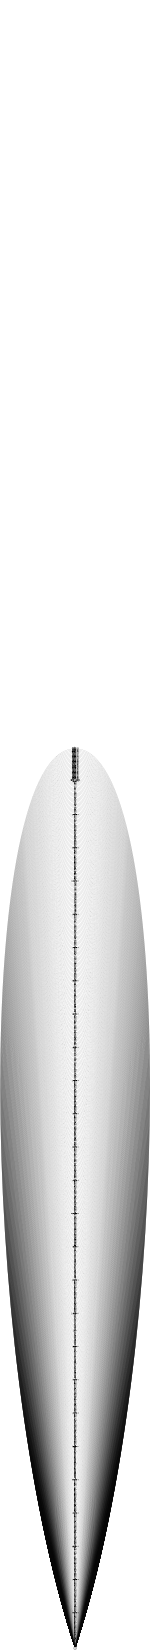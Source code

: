 digraph FST {
rankdir = LR;
size = "8.5,11";
label = "";
center = 1;
orientation = Portrait;
ranksep = "0.4";
nodesep = "0.25";
0 [label = "0", shape = doublecircle, style = bold, fontsize = 14]
	0 -> 0 [label = "a:a", fontsize = 14];
	0 -> 0 [label = "a:b/1", fontsize = 14];
	0 -> 0 [label = "a:c/1", fontsize = 14];
	0 -> 0 [label = "a:d/1", fontsize = 14];
	0 -> 0 [label = "a:e/1", fontsize = 14];
	0 -> 0 [label = "a:f/1", fontsize = 14];
	0 -> 0 [label = "a:g/1", fontsize = 14];
	0 -> 0 [label = "a:h/1", fontsize = 14];
	0 -> 0 [label = "a:i/1", fontsize = 14];
	0 -> 0 [label = "a:j/1", fontsize = 14];
	0 -> 0 [label = "a:k/1", fontsize = 14];
	0 -> 0 [label = "a:l/1", fontsize = 14];
	0 -> 0 [label = "a:m/1", fontsize = 14];
	0 -> 0 [label = "a:n/1", fontsize = 14];
	0 -> 0 [label = "a:o/1", fontsize = 14];
	0 -> 0 [label = "a:p/1", fontsize = 14];
	0 -> 0 [label = "a:q/1", fontsize = 14];
	0 -> 0 [label = "a:r/1", fontsize = 14];
	0 -> 0 [label = "a:s/1", fontsize = 14];
	0 -> 0 [label = "a:t/1", fontsize = 14];
	0 -> 0 [label = "a:u/1", fontsize = 14];
	0 -> 0 [label = "a:v/1", fontsize = 14];
	0 -> 0 [label = "a:w/1", fontsize = 14];
	0 -> 0 [label = "a:x/1", fontsize = 14];
	0 -> 0 [label = "a:y/1", fontsize = 14];
	0 -> 0 [label = "a:z/1", fontsize = 14];
	0 -> 0 [label = "a:<epsilon>/1", fontsize = 14];
	0 -> 0 [label = "b:b", fontsize = 14];
	0 -> 0 [label = "b:a/1", fontsize = 14];
	0 -> 0 [label = "b:c/1", fontsize = 14];
	0 -> 0 [label = "b:d/1", fontsize = 14];
	0 -> 0 [label = "b:e/1", fontsize = 14];
	0 -> 0 [label = "b:f/1", fontsize = 14];
	0 -> 0 [label = "b:g/1", fontsize = 14];
	0 -> 0 [label = "b:h/1", fontsize = 14];
	0 -> 0 [label = "b:i/1", fontsize = 14];
	0 -> 0 [label = "b:j/1", fontsize = 14];
	0 -> 0 [label = "b:k/1", fontsize = 14];
	0 -> 0 [label = "b:l/1", fontsize = 14];
	0 -> 0 [label = "b:m/1", fontsize = 14];
	0 -> 0 [label = "b:n/1", fontsize = 14];
	0 -> 0 [label = "b:o/1", fontsize = 14];
	0 -> 0 [label = "b:p/1", fontsize = 14];
	0 -> 0 [label = "b:q/1", fontsize = 14];
	0 -> 0 [label = "b:r/1", fontsize = 14];
	0 -> 0 [label = "b:s/1", fontsize = 14];
	0 -> 0 [label = "b:t/1", fontsize = 14];
	0 -> 0 [label = "b:u/1", fontsize = 14];
	0 -> 0 [label = "b:v/1", fontsize = 14];
	0 -> 0 [label = "b:w/1", fontsize = 14];
	0 -> 0 [label = "b:x/1", fontsize = 14];
	0 -> 0 [label = "b:y/1", fontsize = 14];
	0 -> 0 [label = "b:z/1", fontsize = 14];
	0 -> 0 [label = "b:<epsilon>/1", fontsize = 14];
	0 -> 0 [label = "c:c", fontsize = 14];
	0 -> 0 [label = "c:a/1", fontsize = 14];
	0 -> 0 [label = "c:b/1", fontsize = 14];
	0 -> 0 [label = "c:d/1", fontsize = 14];
	0 -> 0 [label = "c:e/1", fontsize = 14];
	0 -> 0 [label = "c:f/1", fontsize = 14];
	0 -> 0 [label = "c:g/1", fontsize = 14];
	0 -> 0 [label = "c:h/1", fontsize = 14];
	0 -> 0 [label = "c:i/1", fontsize = 14];
	0 -> 0 [label = "c:j/1", fontsize = 14];
	0 -> 0 [label = "c:k/1", fontsize = 14];
	0 -> 0 [label = "c:l/1", fontsize = 14];
	0 -> 0 [label = "c:m/1", fontsize = 14];
	0 -> 0 [label = "c:n/1", fontsize = 14];
	0 -> 0 [label = "c:o/1", fontsize = 14];
	0 -> 0 [label = "c:p/1", fontsize = 14];
	0 -> 0 [label = "c:q/1", fontsize = 14];
	0 -> 0 [label = "c:r/1", fontsize = 14];
	0 -> 0 [label = "c:s/1", fontsize = 14];
	0 -> 0 [label = "c:t/1", fontsize = 14];
	0 -> 0 [label = "c:u/1", fontsize = 14];
	0 -> 0 [label = "c:v/1", fontsize = 14];
	0 -> 0 [label = "c:w/1", fontsize = 14];
	0 -> 0 [label = "c:x/1", fontsize = 14];
	0 -> 0 [label = "c:y/1", fontsize = 14];
	0 -> 0 [label = "c:z/1", fontsize = 14];
	0 -> 0 [label = "c:<epsilon>/1", fontsize = 14];
	0 -> 0 [label = "d:d", fontsize = 14];
	0 -> 0 [label = "d:a/1", fontsize = 14];
	0 -> 0 [label = "d:b/1", fontsize = 14];
	0 -> 0 [label = "d:c/1", fontsize = 14];
	0 -> 0 [label = "d:e/1", fontsize = 14];
	0 -> 0 [label = "d:f/1", fontsize = 14];
	0 -> 0 [label = "d:g/1", fontsize = 14];
	0 -> 0 [label = "d:h/1", fontsize = 14];
	0 -> 0 [label = "d:i/1", fontsize = 14];
	0 -> 0 [label = "d:j/1", fontsize = 14];
	0 -> 0 [label = "d:k/1", fontsize = 14];
	0 -> 0 [label = "d:l/1", fontsize = 14];
	0 -> 0 [label = "d:m/1", fontsize = 14];
	0 -> 0 [label = "d:n/1", fontsize = 14];
	0 -> 0 [label = "d:o/1", fontsize = 14];
	0 -> 0 [label = "d:p/1", fontsize = 14];
	0 -> 0 [label = "d:q/1", fontsize = 14];
	0 -> 0 [label = "d:r/1", fontsize = 14];
	0 -> 0 [label = "d:s/1", fontsize = 14];
	0 -> 0 [label = "d:t/1", fontsize = 14];
	0 -> 0 [label = "d:u/1", fontsize = 14];
	0 -> 0 [label = "d:v/1", fontsize = 14];
	0 -> 0 [label = "d:w/1", fontsize = 14];
	0 -> 0 [label = "d:x/1", fontsize = 14];
	0 -> 0 [label = "d:y/1", fontsize = 14];
	0 -> 0 [label = "d:z/1", fontsize = 14];
	0 -> 0 [label = "d:<epsilon>/1", fontsize = 14];
	0 -> 0 [label = "e:e", fontsize = 14];
	0 -> 0 [label = "e:a/1", fontsize = 14];
	0 -> 0 [label = "e:b/1", fontsize = 14];
	0 -> 0 [label = "e:c/1", fontsize = 14];
	0 -> 0 [label = "e:d/1", fontsize = 14];
	0 -> 0 [label = "e:f/1", fontsize = 14];
	0 -> 0 [label = "e:g/1", fontsize = 14];
	0 -> 0 [label = "e:h/1", fontsize = 14];
	0 -> 0 [label = "e:i/1", fontsize = 14];
	0 -> 0 [label = "e:j/1", fontsize = 14];
	0 -> 0 [label = "e:k/1", fontsize = 14];
	0 -> 0 [label = "e:l/1", fontsize = 14];
	0 -> 0 [label = "e:m/1", fontsize = 14];
	0 -> 0 [label = "e:n/1", fontsize = 14];
	0 -> 0 [label = "e:o/1", fontsize = 14];
	0 -> 0 [label = "e:p/1", fontsize = 14];
	0 -> 0 [label = "e:q/1", fontsize = 14];
	0 -> 0 [label = "e:r/1", fontsize = 14];
	0 -> 0 [label = "e:s/1", fontsize = 14];
	0 -> 0 [label = "e:t/1", fontsize = 14];
	0 -> 0 [label = "e:u/1", fontsize = 14];
	0 -> 0 [label = "e:v/1", fontsize = 14];
	0 -> 0 [label = "e:w/1", fontsize = 14];
	0 -> 0 [label = "e:x/1", fontsize = 14];
	0 -> 0 [label = "e:y/1", fontsize = 14];
	0 -> 0 [label = "e:z/1", fontsize = 14];
	0 -> 0 [label = "e:<epsilon>/1", fontsize = 14];
	0 -> 0 [label = "f:f", fontsize = 14];
	0 -> 0 [label = "f:a/1", fontsize = 14];
	0 -> 0 [label = "f:b/1", fontsize = 14];
	0 -> 0 [label = "f:c/1", fontsize = 14];
	0 -> 0 [label = "f:d/1", fontsize = 14];
	0 -> 0 [label = "f:e/1", fontsize = 14];
	0 -> 0 [label = "f:g/1", fontsize = 14];
	0 -> 0 [label = "f:h/1", fontsize = 14];
	0 -> 0 [label = "f:i/1", fontsize = 14];
	0 -> 0 [label = "f:j/1", fontsize = 14];
	0 -> 0 [label = "f:k/1", fontsize = 14];
	0 -> 0 [label = "f:l/1", fontsize = 14];
	0 -> 0 [label = "f:m/1", fontsize = 14];
	0 -> 0 [label = "f:n/1", fontsize = 14];
	0 -> 0 [label = "f:o/1", fontsize = 14];
	0 -> 0 [label = "f:p/1", fontsize = 14];
	0 -> 0 [label = "f:q/1", fontsize = 14];
	0 -> 0 [label = "f:r/1", fontsize = 14];
	0 -> 0 [label = "f:s/1", fontsize = 14];
	0 -> 0 [label = "f:t/1", fontsize = 14];
	0 -> 0 [label = "f:u/1", fontsize = 14];
	0 -> 0 [label = "f:v/1", fontsize = 14];
	0 -> 0 [label = "f:w/1", fontsize = 14];
	0 -> 0 [label = "f:x/1", fontsize = 14];
	0 -> 0 [label = "f:y/1", fontsize = 14];
	0 -> 0 [label = "f:z/1", fontsize = 14];
	0 -> 0 [label = "f:<epsilon>/1", fontsize = 14];
	0 -> 0 [label = "g:g", fontsize = 14];
	0 -> 0 [label = "g:a/1", fontsize = 14];
	0 -> 0 [label = "g:b/1", fontsize = 14];
	0 -> 0 [label = "g:c/1", fontsize = 14];
	0 -> 0 [label = "g:d/1", fontsize = 14];
	0 -> 0 [label = "g:e/1", fontsize = 14];
	0 -> 0 [label = "g:f/1", fontsize = 14];
	0 -> 0 [label = "g:h/1", fontsize = 14];
	0 -> 0 [label = "g:i/1", fontsize = 14];
	0 -> 0 [label = "g:j/1", fontsize = 14];
	0 -> 0 [label = "g:k/1", fontsize = 14];
	0 -> 0 [label = "g:l/1", fontsize = 14];
	0 -> 0 [label = "g:m/1", fontsize = 14];
	0 -> 0 [label = "g:n/1", fontsize = 14];
	0 -> 0 [label = "g:o/1", fontsize = 14];
	0 -> 0 [label = "g:p/1", fontsize = 14];
	0 -> 0 [label = "g:q/1", fontsize = 14];
	0 -> 0 [label = "g:r/1", fontsize = 14];
	0 -> 0 [label = "g:s/1", fontsize = 14];
	0 -> 0 [label = "g:t/1", fontsize = 14];
	0 -> 0 [label = "g:u/1", fontsize = 14];
	0 -> 0 [label = "g:v/1", fontsize = 14];
	0 -> 0 [label = "g:w/1", fontsize = 14];
	0 -> 0 [label = "g:x/1", fontsize = 14];
	0 -> 0 [label = "g:y/1", fontsize = 14];
	0 -> 0 [label = "g:z/1", fontsize = 14];
	0 -> 0 [label = "g:<epsilon>/1", fontsize = 14];
	0 -> 0 [label = "h:h", fontsize = 14];
	0 -> 0 [label = "h:a/1", fontsize = 14];
	0 -> 0 [label = "h:b/1", fontsize = 14];
	0 -> 0 [label = "h:c/1", fontsize = 14];
	0 -> 0 [label = "h:d/1", fontsize = 14];
	0 -> 0 [label = "h:e/1", fontsize = 14];
	0 -> 0 [label = "h:f/1", fontsize = 14];
	0 -> 0 [label = "h:g/1", fontsize = 14];
	0 -> 0 [label = "h:i/1", fontsize = 14];
	0 -> 0 [label = "h:j/1", fontsize = 14];
	0 -> 0 [label = "h:k/1", fontsize = 14];
	0 -> 0 [label = "h:l/1", fontsize = 14];
	0 -> 0 [label = "h:m/1", fontsize = 14];
	0 -> 0 [label = "h:n/1", fontsize = 14];
	0 -> 0 [label = "h:o/1", fontsize = 14];
	0 -> 0 [label = "h:p/1", fontsize = 14];
	0 -> 0 [label = "h:q/1", fontsize = 14];
	0 -> 0 [label = "h:r/1", fontsize = 14];
	0 -> 0 [label = "h:s/1", fontsize = 14];
	0 -> 0 [label = "h:t/1", fontsize = 14];
	0 -> 0 [label = "h:u/1", fontsize = 14];
	0 -> 0 [label = "h:v/1", fontsize = 14];
	0 -> 0 [label = "h:w/1", fontsize = 14];
	0 -> 0 [label = "h:x/1", fontsize = 14];
	0 -> 0 [label = "h:y/1", fontsize = 14];
	0 -> 0 [label = "h:z/1", fontsize = 14];
	0 -> 0 [label = "h:<epsilon>/1", fontsize = 14];
	0 -> 0 [label = "i:i", fontsize = 14];
	0 -> 0 [label = "i:a/1", fontsize = 14];
	0 -> 0 [label = "i:b/1", fontsize = 14];
	0 -> 0 [label = "i:c/1", fontsize = 14];
	0 -> 0 [label = "i:d/1", fontsize = 14];
	0 -> 0 [label = "i:e/1", fontsize = 14];
	0 -> 0 [label = "i:f/1", fontsize = 14];
	0 -> 0 [label = "i:g/1", fontsize = 14];
	0 -> 0 [label = "i:h/1", fontsize = 14];
	0 -> 0 [label = "i:j/1", fontsize = 14];
	0 -> 0 [label = "i:k/1", fontsize = 14];
	0 -> 0 [label = "i:l/1", fontsize = 14];
	0 -> 0 [label = "i:m/1", fontsize = 14];
	0 -> 0 [label = "i:n/1", fontsize = 14];
	0 -> 0 [label = "i:o/1", fontsize = 14];
	0 -> 0 [label = "i:p/1", fontsize = 14];
	0 -> 0 [label = "i:q/1", fontsize = 14];
	0 -> 0 [label = "i:r/1", fontsize = 14];
	0 -> 0 [label = "i:s/1", fontsize = 14];
	0 -> 0 [label = "i:t/1", fontsize = 14];
	0 -> 0 [label = "i:u/1", fontsize = 14];
	0 -> 0 [label = "i:v/1", fontsize = 14];
	0 -> 0 [label = "i:w/1", fontsize = 14];
	0 -> 0 [label = "i:x/1", fontsize = 14];
	0 -> 0 [label = "i:y/1", fontsize = 14];
	0 -> 0 [label = "i:z/1", fontsize = 14];
	0 -> 0 [label = "i:<epsilon>/1", fontsize = 14];
	0 -> 0 [label = "j:j", fontsize = 14];
	0 -> 0 [label = "j:a/1", fontsize = 14];
	0 -> 0 [label = "j:b/1", fontsize = 14];
	0 -> 0 [label = "j:c/1", fontsize = 14];
	0 -> 0 [label = "j:d/1", fontsize = 14];
	0 -> 0 [label = "j:e/1", fontsize = 14];
	0 -> 0 [label = "j:f/1", fontsize = 14];
	0 -> 0 [label = "j:g/1", fontsize = 14];
	0 -> 0 [label = "j:h/1", fontsize = 14];
	0 -> 0 [label = "j:i/1", fontsize = 14];
	0 -> 0 [label = "j:k/1", fontsize = 14];
	0 -> 0 [label = "j:l/1", fontsize = 14];
	0 -> 0 [label = "j:m/1", fontsize = 14];
	0 -> 0 [label = "j:n/1", fontsize = 14];
	0 -> 0 [label = "j:o/1", fontsize = 14];
	0 -> 0 [label = "j:p/1", fontsize = 14];
	0 -> 0 [label = "j:q/1", fontsize = 14];
	0 -> 0 [label = "j:r/1", fontsize = 14];
	0 -> 0 [label = "j:s/1", fontsize = 14];
	0 -> 0 [label = "j:t/1", fontsize = 14];
	0 -> 0 [label = "j:u/1", fontsize = 14];
	0 -> 0 [label = "j:v/1", fontsize = 14];
	0 -> 0 [label = "j:w/1", fontsize = 14];
	0 -> 0 [label = "j:x/1", fontsize = 14];
	0 -> 0 [label = "j:y/1", fontsize = 14];
	0 -> 0 [label = "j:z/1", fontsize = 14];
	0 -> 0 [label = "j:<epsilon>/1", fontsize = 14];
	0 -> 0 [label = "k:k", fontsize = 14];
	0 -> 0 [label = "k:a/1", fontsize = 14];
	0 -> 0 [label = "k:b/1", fontsize = 14];
	0 -> 0 [label = "k:c/1", fontsize = 14];
	0 -> 0 [label = "k:d/1", fontsize = 14];
	0 -> 0 [label = "k:e/1", fontsize = 14];
	0 -> 0 [label = "k:f/1", fontsize = 14];
	0 -> 0 [label = "k:g/1", fontsize = 14];
	0 -> 0 [label = "k:h/1", fontsize = 14];
	0 -> 0 [label = "k:i/1", fontsize = 14];
	0 -> 0 [label = "k:j/1", fontsize = 14];
	0 -> 0 [label = "k:l/1", fontsize = 14];
	0 -> 0 [label = "k:m/1", fontsize = 14];
	0 -> 0 [label = "k:n/1", fontsize = 14];
	0 -> 0 [label = "k:o/1", fontsize = 14];
	0 -> 0 [label = "k:p/1", fontsize = 14];
	0 -> 0 [label = "k:q/1", fontsize = 14];
	0 -> 0 [label = "k:r/1", fontsize = 14];
	0 -> 0 [label = "k:s/1", fontsize = 14];
	0 -> 0 [label = "k:t/1", fontsize = 14];
	0 -> 0 [label = "k:u/1", fontsize = 14];
	0 -> 0 [label = "k:v/1", fontsize = 14];
	0 -> 0 [label = "k:w/1", fontsize = 14];
	0 -> 0 [label = "k:x/1", fontsize = 14];
	0 -> 0 [label = "k:y/1", fontsize = 14];
	0 -> 0 [label = "k:z/1", fontsize = 14];
	0 -> 0 [label = "k:<epsilon>/1", fontsize = 14];
	0 -> 0 [label = "l:l", fontsize = 14];
	0 -> 0 [label = "l:a/1", fontsize = 14];
	0 -> 0 [label = "l:b/1", fontsize = 14];
	0 -> 0 [label = "l:c/1", fontsize = 14];
	0 -> 0 [label = "l:d/1", fontsize = 14];
	0 -> 0 [label = "l:e/1", fontsize = 14];
	0 -> 0 [label = "l:f/1", fontsize = 14];
	0 -> 0 [label = "l:g/1", fontsize = 14];
	0 -> 0 [label = "l:h/1", fontsize = 14];
	0 -> 0 [label = "l:i/1", fontsize = 14];
	0 -> 0 [label = "l:j/1", fontsize = 14];
	0 -> 0 [label = "l:k/1", fontsize = 14];
	0 -> 0 [label = "l:m/1", fontsize = 14];
	0 -> 0 [label = "l:n/1", fontsize = 14];
	0 -> 0 [label = "l:o/1", fontsize = 14];
	0 -> 0 [label = "l:p/1", fontsize = 14];
	0 -> 0 [label = "l:q/1", fontsize = 14];
	0 -> 0 [label = "l:r/1", fontsize = 14];
	0 -> 0 [label = "l:s/1", fontsize = 14];
	0 -> 0 [label = "l:t/1", fontsize = 14];
	0 -> 0 [label = "l:u/1", fontsize = 14];
	0 -> 0 [label = "l:v/1", fontsize = 14];
	0 -> 0 [label = "l:w/1", fontsize = 14];
	0 -> 0 [label = "l:x/1", fontsize = 14];
	0 -> 0 [label = "l:y/1", fontsize = 14];
	0 -> 0 [label = "l:z/1", fontsize = 14];
	0 -> 0 [label = "l:<epsilon>/1", fontsize = 14];
	0 -> 0 [label = "m:m", fontsize = 14];
	0 -> 0 [label = "m:a/1", fontsize = 14];
	0 -> 0 [label = "m:b/1", fontsize = 14];
	0 -> 0 [label = "m:c/1", fontsize = 14];
	0 -> 0 [label = "m:d/1", fontsize = 14];
	0 -> 0 [label = "m:e/1", fontsize = 14];
	0 -> 0 [label = "m:f/1", fontsize = 14];
	0 -> 0 [label = "m:g/1", fontsize = 14];
	0 -> 0 [label = "m:h/1", fontsize = 14];
	0 -> 0 [label = "m:i/1", fontsize = 14];
	0 -> 0 [label = "m:j/1", fontsize = 14];
	0 -> 0 [label = "m:k/1", fontsize = 14];
	0 -> 0 [label = "m:l/1", fontsize = 14];
	0 -> 0 [label = "m:n/1", fontsize = 14];
	0 -> 0 [label = "m:o/1", fontsize = 14];
	0 -> 0 [label = "m:p/1", fontsize = 14];
	0 -> 0 [label = "m:q/1", fontsize = 14];
	0 -> 0 [label = "m:r/1", fontsize = 14];
	0 -> 0 [label = "m:s/1", fontsize = 14];
	0 -> 0 [label = "m:t/1", fontsize = 14];
	0 -> 0 [label = "m:u/1", fontsize = 14];
	0 -> 0 [label = "m:v/1", fontsize = 14];
	0 -> 0 [label = "m:w/1", fontsize = 14];
	0 -> 0 [label = "m:x/1", fontsize = 14];
	0 -> 0 [label = "m:y/1", fontsize = 14];
	0 -> 0 [label = "m:z/1", fontsize = 14];
	0 -> 0 [label = "m:<epsilon>/1", fontsize = 14];
	0 -> 0 [label = "n:n", fontsize = 14];
	0 -> 0 [label = "n:a/1", fontsize = 14];
	0 -> 0 [label = "n:b/1", fontsize = 14];
	0 -> 0 [label = "n:c/1", fontsize = 14];
	0 -> 0 [label = "n:d/1", fontsize = 14];
	0 -> 0 [label = "n:e/1", fontsize = 14];
	0 -> 0 [label = "n:f/1", fontsize = 14];
	0 -> 0 [label = "n:g/1", fontsize = 14];
	0 -> 0 [label = "n:h/1", fontsize = 14];
	0 -> 0 [label = "n:i/1", fontsize = 14];
	0 -> 0 [label = "n:j/1", fontsize = 14];
	0 -> 0 [label = "n:k/1", fontsize = 14];
	0 -> 0 [label = "n:l/1", fontsize = 14];
	0 -> 0 [label = "n:m/1", fontsize = 14];
	0 -> 0 [label = "n:o/1", fontsize = 14];
	0 -> 0 [label = "n:p/1", fontsize = 14];
	0 -> 0 [label = "n:q/1", fontsize = 14];
	0 -> 0 [label = "n:r/1", fontsize = 14];
	0 -> 0 [label = "n:s/1", fontsize = 14];
	0 -> 0 [label = "n:t/1", fontsize = 14];
	0 -> 0 [label = "n:u/1", fontsize = 14];
	0 -> 0 [label = "n:v/1", fontsize = 14];
	0 -> 0 [label = "n:w/1", fontsize = 14];
	0 -> 0 [label = "n:x/1", fontsize = 14];
	0 -> 0 [label = "n:y/1", fontsize = 14];
	0 -> 0 [label = "n:z/1", fontsize = 14];
	0 -> 0 [label = "n:<epsilon>/1", fontsize = 14];
	0 -> 0 [label = "o:o", fontsize = 14];
	0 -> 0 [label = "o:a/1", fontsize = 14];
	0 -> 0 [label = "o:b/1", fontsize = 14];
	0 -> 0 [label = "o:c/1", fontsize = 14];
	0 -> 0 [label = "o:d/1", fontsize = 14];
	0 -> 0 [label = "o:e/1", fontsize = 14];
	0 -> 0 [label = "o:f/1", fontsize = 14];
	0 -> 0 [label = "o:g/1", fontsize = 14];
	0 -> 0 [label = "o:h/1", fontsize = 14];
	0 -> 0 [label = "o:i/1", fontsize = 14];
	0 -> 0 [label = "o:j/1", fontsize = 14];
	0 -> 0 [label = "o:k/1", fontsize = 14];
	0 -> 0 [label = "o:l/1", fontsize = 14];
	0 -> 0 [label = "o:m/1", fontsize = 14];
	0 -> 0 [label = "o:n/1", fontsize = 14];
	0 -> 0 [label = "o:p/1", fontsize = 14];
	0 -> 0 [label = "o:q/1", fontsize = 14];
	0 -> 0 [label = "o:r/1", fontsize = 14];
	0 -> 0 [label = "o:s/1", fontsize = 14];
	0 -> 0 [label = "o:t/1", fontsize = 14];
	0 -> 0 [label = "o:u/1", fontsize = 14];
	0 -> 0 [label = "o:v/1", fontsize = 14];
	0 -> 0 [label = "o:w/1", fontsize = 14];
	0 -> 0 [label = "o:x/1", fontsize = 14];
	0 -> 0 [label = "o:y/1", fontsize = 14];
	0 -> 0 [label = "o:z/1", fontsize = 14];
	0 -> 0 [label = "o:<epsilon>/1", fontsize = 14];
	0 -> 0 [label = "p:p", fontsize = 14];
	0 -> 0 [label = "p:a/1", fontsize = 14];
	0 -> 0 [label = "p:b/1", fontsize = 14];
	0 -> 0 [label = "p:c/1", fontsize = 14];
	0 -> 0 [label = "p:d/1", fontsize = 14];
	0 -> 0 [label = "p:e/1", fontsize = 14];
	0 -> 0 [label = "p:f/1", fontsize = 14];
	0 -> 0 [label = "p:g/1", fontsize = 14];
	0 -> 0 [label = "p:h/1", fontsize = 14];
	0 -> 0 [label = "p:i/1", fontsize = 14];
	0 -> 0 [label = "p:j/1", fontsize = 14];
	0 -> 0 [label = "p:k/1", fontsize = 14];
	0 -> 0 [label = "p:l/1", fontsize = 14];
	0 -> 0 [label = "p:m/1", fontsize = 14];
	0 -> 0 [label = "p:n/1", fontsize = 14];
	0 -> 0 [label = "p:o/1", fontsize = 14];
	0 -> 0 [label = "p:q/1", fontsize = 14];
	0 -> 0 [label = "p:r/1", fontsize = 14];
	0 -> 0 [label = "p:s/1", fontsize = 14];
	0 -> 0 [label = "p:t/1", fontsize = 14];
	0 -> 0 [label = "p:u/1", fontsize = 14];
	0 -> 0 [label = "p:v/1", fontsize = 14];
	0 -> 0 [label = "p:w/1", fontsize = 14];
	0 -> 0 [label = "p:x/1", fontsize = 14];
	0 -> 0 [label = "p:y/1", fontsize = 14];
	0 -> 0 [label = "p:z/1", fontsize = 14];
	0 -> 0 [label = "p:<epsilon>/1", fontsize = 14];
	0 -> 0 [label = "q:q", fontsize = 14];
	0 -> 0 [label = "q:a/1", fontsize = 14];
	0 -> 0 [label = "q:b/1", fontsize = 14];
	0 -> 0 [label = "q:c/1", fontsize = 14];
	0 -> 0 [label = "q:d/1", fontsize = 14];
	0 -> 0 [label = "q:e/1", fontsize = 14];
	0 -> 0 [label = "q:f/1", fontsize = 14];
	0 -> 0 [label = "q:g/1", fontsize = 14];
	0 -> 0 [label = "q:h/1", fontsize = 14];
	0 -> 0 [label = "q:i/1", fontsize = 14];
	0 -> 0 [label = "q:j/1", fontsize = 14];
	0 -> 0 [label = "q:k/1", fontsize = 14];
	0 -> 0 [label = "q:l/1", fontsize = 14];
	0 -> 0 [label = "q:m/1", fontsize = 14];
	0 -> 0 [label = "q:n/1", fontsize = 14];
	0 -> 0 [label = "q:o/1", fontsize = 14];
	0 -> 0 [label = "q:p/1", fontsize = 14];
	0 -> 0 [label = "q:r/1", fontsize = 14];
	0 -> 0 [label = "q:s/1", fontsize = 14];
	0 -> 0 [label = "q:t/1", fontsize = 14];
	0 -> 0 [label = "q:u/1", fontsize = 14];
	0 -> 0 [label = "q:v/1", fontsize = 14];
	0 -> 0 [label = "q:w/1", fontsize = 14];
	0 -> 0 [label = "q:x/1", fontsize = 14];
	0 -> 0 [label = "q:y/1", fontsize = 14];
	0 -> 0 [label = "q:z/1", fontsize = 14];
	0 -> 0 [label = "q:<epsilon>/1", fontsize = 14];
	0 -> 0 [label = "r:r", fontsize = 14];
	0 -> 0 [label = "r:a/1", fontsize = 14];
	0 -> 0 [label = "r:b/1", fontsize = 14];
	0 -> 0 [label = "r:c/1", fontsize = 14];
	0 -> 0 [label = "r:d/1", fontsize = 14];
	0 -> 0 [label = "r:e/1", fontsize = 14];
	0 -> 0 [label = "r:f/1", fontsize = 14];
	0 -> 0 [label = "r:g/1", fontsize = 14];
	0 -> 0 [label = "r:h/1", fontsize = 14];
	0 -> 0 [label = "r:i/1", fontsize = 14];
	0 -> 0 [label = "r:j/1", fontsize = 14];
	0 -> 0 [label = "r:k/1", fontsize = 14];
	0 -> 0 [label = "r:l/1", fontsize = 14];
	0 -> 0 [label = "r:m/1", fontsize = 14];
	0 -> 0 [label = "r:n/1", fontsize = 14];
	0 -> 0 [label = "r:o/1", fontsize = 14];
	0 -> 0 [label = "r:p/1", fontsize = 14];
	0 -> 0 [label = "r:q/1", fontsize = 14];
	0 -> 0 [label = "r:s/1", fontsize = 14];
	0 -> 0 [label = "r:t/1", fontsize = 14];
	0 -> 0 [label = "r:u/1", fontsize = 14];
	0 -> 0 [label = "r:v/1", fontsize = 14];
	0 -> 0 [label = "r:w/1", fontsize = 14];
	0 -> 0 [label = "r:x/1", fontsize = 14];
	0 -> 0 [label = "r:y/1", fontsize = 14];
	0 -> 0 [label = "r:z/1", fontsize = 14];
	0 -> 0 [label = "r:<epsilon>/1", fontsize = 14];
	0 -> 0 [label = "s:s", fontsize = 14];
	0 -> 0 [label = "s:a/1", fontsize = 14];
	0 -> 0 [label = "s:b/1", fontsize = 14];
	0 -> 0 [label = "s:c/1", fontsize = 14];
	0 -> 0 [label = "s:d/1", fontsize = 14];
	0 -> 0 [label = "s:e/1", fontsize = 14];
	0 -> 0 [label = "s:f/1", fontsize = 14];
	0 -> 0 [label = "s:g/1", fontsize = 14];
	0 -> 0 [label = "s:h/1", fontsize = 14];
	0 -> 0 [label = "s:i/1", fontsize = 14];
	0 -> 0 [label = "s:j/1", fontsize = 14];
	0 -> 0 [label = "s:k/1", fontsize = 14];
	0 -> 0 [label = "s:l/1", fontsize = 14];
	0 -> 0 [label = "s:m/1", fontsize = 14];
	0 -> 0 [label = "s:n/1", fontsize = 14];
	0 -> 0 [label = "s:o/1", fontsize = 14];
	0 -> 0 [label = "s:p/1", fontsize = 14];
	0 -> 0 [label = "s:q/1", fontsize = 14];
	0 -> 0 [label = "s:r/1", fontsize = 14];
	0 -> 0 [label = "s:t/1", fontsize = 14];
	0 -> 0 [label = "s:u/1", fontsize = 14];
	0 -> 0 [label = "s:v/1", fontsize = 14];
	0 -> 0 [label = "s:w/1", fontsize = 14];
	0 -> 0 [label = "s:x/1", fontsize = 14];
	0 -> 0 [label = "s:y/1", fontsize = 14];
	0 -> 0 [label = "s:z/1", fontsize = 14];
	0 -> 0 [label = "s:<epsilon>/1", fontsize = 14];
	0 -> 0 [label = "t:t", fontsize = 14];
	0 -> 0 [label = "t:a/1", fontsize = 14];
	0 -> 0 [label = "t:b/1", fontsize = 14];
	0 -> 0 [label = "t:c/1", fontsize = 14];
	0 -> 0 [label = "t:d/1", fontsize = 14];
	0 -> 0 [label = "t:e/1", fontsize = 14];
	0 -> 0 [label = "t:f/1", fontsize = 14];
	0 -> 0 [label = "t:g/1", fontsize = 14];
	0 -> 0 [label = "t:h/1", fontsize = 14];
	0 -> 0 [label = "t:i/1", fontsize = 14];
	0 -> 0 [label = "t:j/1", fontsize = 14];
	0 -> 0 [label = "t:k/1", fontsize = 14];
	0 -> 0 [label = "t:l/1", fontsize = 14];
	0 -> 0 [label = "t:m/1", fontsize = 14];
	0 -> 0 [label = "t:n/1", fontsize = 14];
	0 -> 0 [label = "t:o/1", fontsize = 14];
	0 -> 0 [label = "t:p/1", fontsize = 14];
	0 -> 0 [label = "t:q/1", fontsize = 14];
	0 -> 0 [label = "t:r/1", fontsize = 14];
	0 -> 0 [label = "t:s/1", fontsize = 14];
	0 -> 0 [label = "t:u/1", fontsize = 14];
	0 -> 0 [label = "t:v/1", fontsize = 14];
	0 -> 0 [label = "t:w/1", fontsize = 14];
	0 -> 0 [label = "t:x/1", fontsize = 14];
	0 -> 0 [label = "t:y/1", fontsize = 14];
	0 -> 0 [label = "t:z/1", fontsize = 14];
	0 -> 0 [label = "t:<epsilon>/1", fontsize = 14];
	0 -> 0 [label = "u:u", fontsize = 14];
	0 -> 0 [label = "u:a/1", fontsize = 14];
	0 -> 0 [label = "u:b/1", fontsize = 14];
	0 -> 0 [label = "u:c/1", fontsize = 14];
	0 -> 0 [label = "u:d/1", fontsize = 14];
	0 -> 0 [label = "u:e/1", fontsize = 14];
	0 -> 0 [label = "u:f/1", fontsize = 14];
	0 -> 0 [label = "u:g/1", fontsize = 14];
	0 -> 0 [label = "u:h/1", fontsize = 14];
	0 -> 0 [label = "u:i/1", fontsize = 14];
	0 -> 0 [label = "u:j/1", fontsize = 14];
	0 -> 0 [label = "u:k/1", fontsize = 14];
	0 -> 0 [label = "u:l/1", fontsize = 14];
	0 -> 0 [label = "u:m/1", fontsize = 14];
	0 -> 0 [label = "u:n/1", fontsize = 14];
	0 -> 0 [label = "u:o/1", fontsize = 14];
	0 -> 0 [label = "u:p/1", fontsize = 14];
	0 -> 0 [label = "u:q/1", fontsize = 14];
	0 -> 0 [label = "u:r/1", fontsize = 14];
	0 -> 0 [label = "u:s/1", fontsize = 14];
	0 -> 0 [label = "u:t/1", fontsize = 14];
	0 -> 0 [label = "u:v/1", fontsize = 14];
	0 -> 0 [label = "u:w/1", fontsize = 14];
	0 -> 0 [label = "u:x/1", fontsize = 14];
	0 -> 0 [label = "u:y/1", fontsize = 14];
	0 -> 0 [label = "u:z/1", fontsize = 14];
	0 -> 0 [label = "u:<epsilon>/1", fontsize = 14];
	0 -> 0 [label = "v:v", fontsize = 14];
	0 -> 0 [label = "v:a/1", fontsize = 14];
	0 -> 0 [label = "v:b/1", fontsize = 14];
	0 -> 0 [label = "v:c/1", fontsize = 14];
	0 -> 0 [label = "v:d/1", fontsize = 14];
	0 -> 0 [label = "v:e/1", fontsize = 14];
	0 -> 0 [label = "v:f/1", fontsize = 14];
	0 -> 0 [label = "v:g/1", fontsize = 14];
	0 -> 0 [label = "v:h/1", fontsize = 14];
	0 -> 0 [label = "v:i/1", fontsize = 14];
	0 -> 0 [label = "v:j/1", fontsize = 14];
	0 -> 0 [label = "v:k/1", fontsize = 14];
	0 -> 0 [label = "v:l/1", fontsize = 14];
	0 -> 0 [label = "v:m/1", fontsize = 14];
	0 -> 0 [label = "v:n/1", fontsize = 14];
	0 -> 0 [label = "v:o/1", fontsize = 14];
	0 -> 0 [label = "v:p/1", fontsize = 14];
	0 -> 0 [label = "v:q/1", fontsize = 14];
	0 -> 0 [label = "v:r/1", fontsize = 14];
	0 -> 0 [label = "v:s/1", fontsize = 14];
	0 -> 0 [label = "v:t/1", fontsize = 14];
	0 -> 0 [label = "v:u/1", fontsize = 14];
	0 -> 0 [label = "v:w/1", fontsize = 14];
	0 -> 0 [label = "v:x/1", fontsize = 14];
	0 -> 0 [label = "v:y/1", fontsize = 14];
	0 -> 0 [label = "v:z/1", fontsize = 14];
	0 -> 0 [label = "v:<epsilon>/1", fontsize = 14];
	0 -> 0 [label = "w:w", fontsize = 14];
	0 -> 0 [label = "w:a/1", fontsize = 14];
	0 -> 0 [label = "w:b/1", fontsize = 14];
	0 -> 0 [label = "w:c/1", fontsize = 14];
	0 -> 0 [label = "w:d/1", fontsize = 14];
	0 -> 0 [label = "w:e/1", fontsize = 14];
	0 -> 0 [label = "w:f/1", fontsize = 14];
	0 -> 0 [label = "w:g/1", fontsize = 14];
	0 -> 0 [label = "w:h/1", fontsize = 14];
	0 -> 0 [label = "w:i/1", fontsize = 14];
	0 -> 0 [label = "w:j/1", fontsize = 14];
	0 -> 0 [label = "w:k/1", fontsize = 14];
	0 -> 0 [label = "w:l/1", fontsize = 14];
	0 -> 0 [label = "w:m/1", fontsize = 14];
	0 -> 0 [label = "w:n/1", fontsize = 14];
	0 -> 0 [label = "w:o/1", fontsize = 14];
	0 -> 0 [label = "w:p/1", fontsize = 14];
	0 -> 0 [label = "w:q/1", fontsize = 14];
	0 -> 0 [label = "w:r/1", fontsize = 14];
	0 -> 0 [label = "w:s/1", fontsize = 14];
	0 -> 0 [label = "w:t/1", fontsize = 14];
	0 -> 0 [label = "w:u/1", fontsize = 14];
	0 -> 0 [label = "w:v/1", fontsize = 14];
	0 -> 0 [label = "w:x/1", fontsize = 14];
	0 -> 0 [label = "w:y/1", fontsize = 14];
	0 -> 0 [label = "w:z/1", fontsize = 14];
	0 -> 0 [label = "w:<epsilon>/1", fontsize = 14];
	0 -> 0 [label = "x:x", fontsize = 14];
	0 -> 0 [label = "x:a/1", fontsize = 14];
	0 -> 0 [label = "x:b/1", fontsize = 14];
	0 -> 0 [label = "x:c/1", fontsize = 14];
	0 -> 0 [label = "x:d/1", fontsize = 14];
	0 -> 0 [label = "x:e/1", fontsize = 14];
	0 -> 0 [label = "x:f/1", fontsize = 14];
	0 -> 0 [label = "x:g/1", fontsize = 14];
	0 -> 0 [label = "x:h/1", fontsize = 14];
	0 -> 0 [label = "x:i/1", fontsize = 14];
	0 -> 0 [label = "x:j/1", fontsize = 14];
	0 -> 0 [label = "x:k/1", fontsize = 14];
	0 -> 0 [label = "x:l/1", fontsize = 14];
	0 -> 0 [label = "x:m/1", fontsize = 14];
	0 -> 0 [label = "x:n/1", fontsize = 14];
	0 -> 0 [label = "x:o/1", fontsize = 14];
	0 -> 0 [label = "x:p/1", fontsize = 14];
	0 -> 0 [label = "x:q/1", fontsize = 14];
	0 -> 0 [label = "x:r/1", fontsize = 14];
	0 -> 0 [label = "x:s/1", fontsize = 14];
	0 -> 0 [label = "x:t/1", fontsize = 14];
	0 -> 0 [label = "x:u/1", fontsize = 14];
	0 -> 0 [label = "x:v/1", fontsize = 14];
	0 -> 0 [label = "x:w/1", fontsize = 14];
	0 -> 0 [label = "x:y/1", fontsize = 14];
	0 -> 0 [label = "x:z/1", fontsize = 14];
	0 -> 0 [label = "x:<epsilon>/1", fontsize = 14];
	0 -> 0 [label = "y:y", fontsize = 14];
	0 -> 0 [label = "y:a/1", fontsize = 14];
	0 -> 0 [label = "y:b/1", fontsize = 14];
	0 -> 0 [label = "y:c/1", fontsize = 14];
	0 -> 0 [label = "y:d/1", fontsize = 14];
	0 -> 0 [label = "y:e/1", fontsize = 14];
	0 -> 0 [label = "y:f/1", fontsize = 14];
	0 -> 0 [label = "y:g/1", fontsize = 14];
	0 -> 0 [label = "y:h/1", fontsize = 14];
	0 -> 0 [label = "y:i/1", fontsize = 14];
	0 -> 0 [label = "y:j/1", fontsize = 14];
	0 -> 0 [label = "y:k/1", fontsize = 14];
	0 -> 0 [label = "y:l/1", fontsize = 14];
	0 -> 0 [label = "y:m/1", fontsize = 14];
	0 -> 0 [label = "y:n/1", fontsize = 14];
	0 -> 0 [label = "y:o/1", fontsize = 14];
	0 -> 0 [label = "y:p/1", fontsize = 14];
	0 -> 0 [label = "y:q/1", fontsize = 14];
	0 -> 0 [label = "y:r/1", fontsize = 14];
	0 -> 0 [label = "y:s/1", fontsize = 14];
	0 -> 0 [label = "y:t/1", fontsize = 14];
	0 -> 0 [label = "y:u/1", fontsize = 14];
	0 -> 0 [label = "y:v/1", fontsize = 14];
	0 -> 0 [label = "y:w/1", fontsize = 14];
	0 -> 0 [label = "y:x/1", fontsize = 14];
	0 -> 0 [label = "y:z/1", fontsize = 14];
	0 -> 0 [label = "y:<epsilon>/1", fontsize = 14];
	0 -> 0 [label = "z:z", fontsize = 14];
	0 -> 0 [label = "z:a/1", fontsize = 14];
	0 -> 0 [label = "z:b/1", fontsize = 14];
	0 -> 0 [label = "z:c/1", fontsize = 14];
	0 -> 0 [label = "z:d/1", fontsize = 14];
	0 -> 0 [label = "z:e/1", fontsize = 14];
	0 -> 0 [label = "z:f/1", fontsize = 14];
	0 -> 0 [label = "z:g/1", fontsize = 14];
	0 -> 0 [label = "z:h/1", fontsize = 14];
	0 -> 0 [label = "z:i/1", fontsize = 14];
	0 -> 0 [label = "z:j/1", fontsize = 14];
	0 -> 0 [label = "z:k/1", fontsize = 14];
	0 -> 0 [label = "z:l/1", fontsize = 14];
	0 -> 0 [label = "z:m/1", fontsize = 14];
	0 -> 0 [label = "z:n/1", fontsize = 14];
	0 -> 0 [label = "z:o/1", fontsize = 14];
	0 -> 0 [label = "z:p/1", fontsize = 14];
	0 -> 0 [label = "z:q/1", fontsize = 14];
	0 -> 0 [label = "z:r/1", fontsize = 14];
	0 -> 0 [label = "z:s/1", fontsize = 14];
	0 -> 0 [label = "z:t/1", fontsize = 14];
	0 -> 0 [label = "z:u/1", fontsize = 14];
	0 -> 0 [label = "z:v/1", fontsize = 14];
	0 -> 0 [label = "z:w/1", fontsize = 14];
	0 -> 0 [label = "z:x/1", fontsize = 14];
	0 -> 0 [label = "z:y/1", fontsize = 14];
	0 -> 0 [label = "z:<epsilon>/1", fontsize = 14];
	0 -> 0 [label = "<epsilon>:<epsilon>", fontsize = 14];
	0 -> 0 [label = "<epsilon>:a/1", fontsize = 14];
	0 -> 0 [label = "<epsilon>:b/1", fontsize = 14];
	0 -> 0 [label = "<epsilon>:c/1", fontsize = 14];
	0 -> 0 [label = "<epsilon>:d/1", fontsize = 14];
	0 -> 0 [label = "<epsilon>:e/1", fontsize = 14];
	0 -> 0 [label = "<epsilon>:f/1", fontsize = 14];
	0 -> 0 [label = "<epsilon>:g/1", fontsize = 14];
	0 -> 0 [label = "<epsilon>:h/1", fontsize = 14];
	0 -> 0 [label = "<epsilon>:i/1", fontsize = 14];
	0 -> 0 [label = "<epsilon>:j/1", fontsize = 14];
	0 -> 0 [label = "<epsilon>:k/1", fontsize = 14];
	0 -> 0 [label = "<epsilon>:l/1", fontsize = 14];
	0 -> 0 [label = "<epsilon>:m/1", fontsize = 14];
	0 -> 0 [label = "<epsilon>:n/1", fontsize = 14];
	0 -> 0 [label = "<epsilon>:o/1", fontsize = 14];
	0 -> 0 [label = "<epsilon>:p/1", fontsize = 14];
	0 -> 0 [label = "<epsilon>:q/1", fontsize = 14];
	0 -> 0 [label = "<epsilon>:r/1", fontsize = 14];
	0 -> 0 [label = "<epsilon>:s/1", fontsize = 14];
	0 -> 0 [label = "<epsilon>:t/1", fontsize = 14];
	0 -> 0 [label = "<epsilon>:u/1", fontsize = 14];
	0 -> 0 [label = "<epsilon>:v/1", fontsize = 14];
	0 -> 0 [label = "<epsilon>:w/1", fontsize = 14];
	0 -> 0 [label = "<epsilon>:x/1", fontsize = 14];
	0 -> 0 [label = "<epsilon>:y/1", fontsize = 14];
	0 -> 0 [label = "<epsilon>:z/1", fontsize = 14];
}
